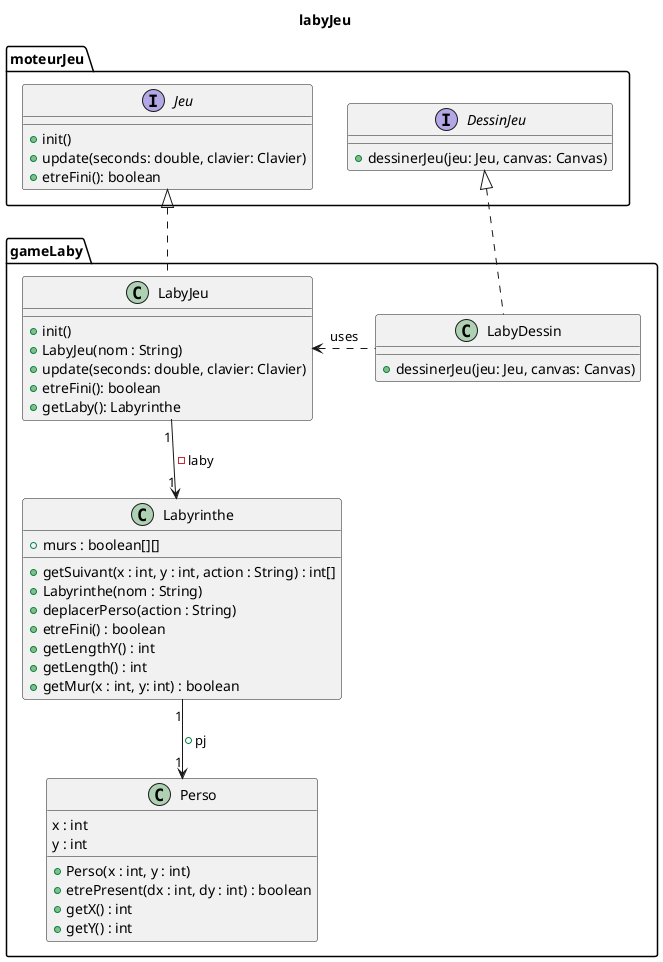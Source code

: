 @startuml
title labyJeu


package moteurJeu {

interface Jeu{
+ init()
+ update(seconds: double, clavier: Clavier)
+ etreFini(): boolean
}


interface DessinJeu {
+ dessinerJeu(jeu: Jeu, canvas: Canvas)
}
}


package gameLaby {


class Labyrinthe{
  + murs : boolean[][]
  + getSuivant(x : int, y : int, action : String) : int[]
  + Labyrinthe(nom : String)
  + deplacerPerso(action : String)
  + etreFini() : boolean
  + getLengthY() : int
  + getLength() : int
  + getMur(x : int, y: int) : boolean
}
class Perso {
  x : int
  y : int
  + Perso(x : int, y : int)
  + etrePresent(dx : int, dy : int) : boolean
  + getX() : int
  + getY() : int
}

class LabyJeu{
+ init()
+ LabyJeu(nom : String)
+ update(seconds: double, clavier: Clavier)
+ etreFini(): boolean
+ getLaby(): Labyrinthe
}

class LabyDessin{
+ dessinerJeu(jeu: Jeu, canvas: Canvas)
}
}


LabyJeu "1" --> "1" Labyrinthe : -laby
DessinJeu <|.. LabyDessin
Jeu <|.. LabyJeu
Labyrinthe "1" --> "1" Perso: + pj
LabyJeu <. LabyDessin:uses

@enduml
